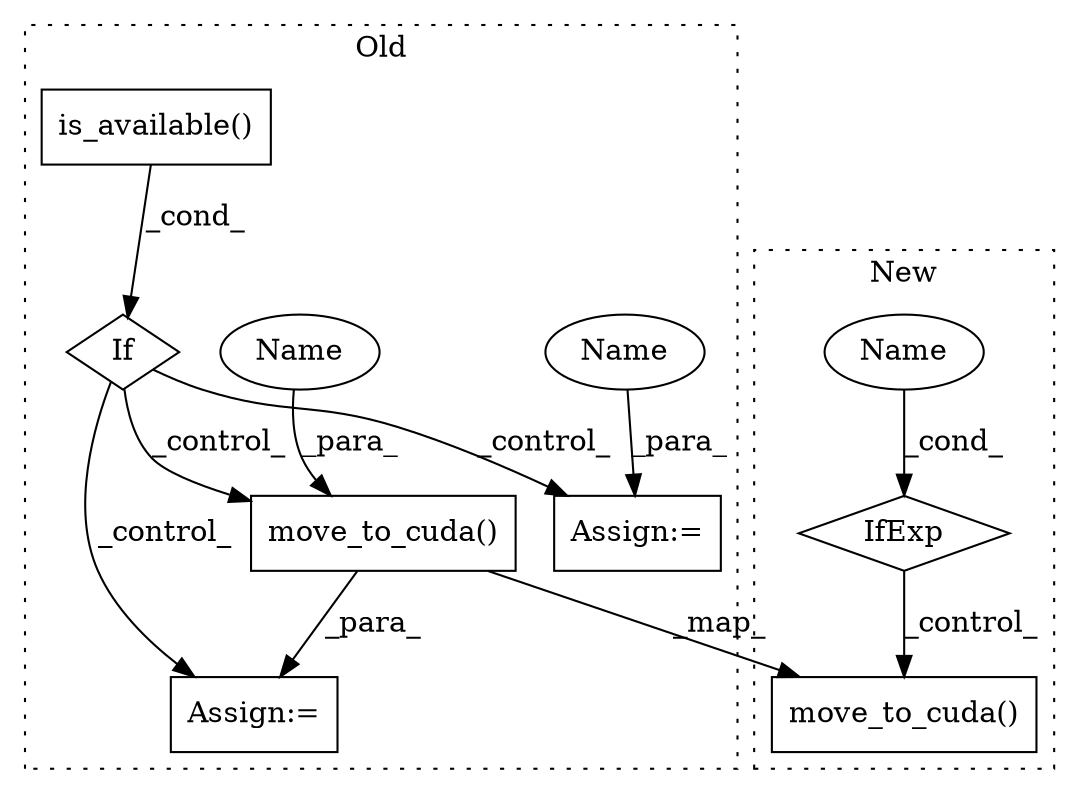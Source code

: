 digraph G {
subgraph cluster0 {
1 [label="is_available()" a="75" s="6988" l="25" shape="box"];
3 [label="If" a="96" s="6985" l="3" shape="diamond"];
4 [label="Assign:=" a="68" s="7028" l="3" shape="box"];
5 [label="Assign:=" a="68" s="7085" l="3" shape="box"];
6 [label="move_to_cuda()" a="75" s="7031,7056" l="19,1" shape="box"];
9 [label="Name" a="87" s="7050" l="6" shape="ellipse"];
10 [label="Name" a="87" s="7088" l="6" shape="ellipse"];
label = "Old";
style="dotted";
}
subgraph cluster1 {
2 [label="IfExp" a="51" s="7261,7274" l="4,6" shape="diamond"];
7 [label="move_to_cuda()" a="75" s="7235,7260" l="19,1" shape="box"];
8 [label="Name" a="87" s="7265" l="9" shape="ellipse"];
label = "New";
style="dotted";
}
1 -> 3 [label="_cond_"];
2 -> 7 [label="_control_"];
3 -> 4 [label="_control_"];
3 -> 6 [label="_control_"];
3 -> 5 [label="_control_"];
6 -> 7 [label="_map_"];
6 -> 4 [label="_para_"];
8 -> 2 [label="_cond_"];
9 -> 6 [label="_para_"];
10 -> 5 [label="_para_"];
}